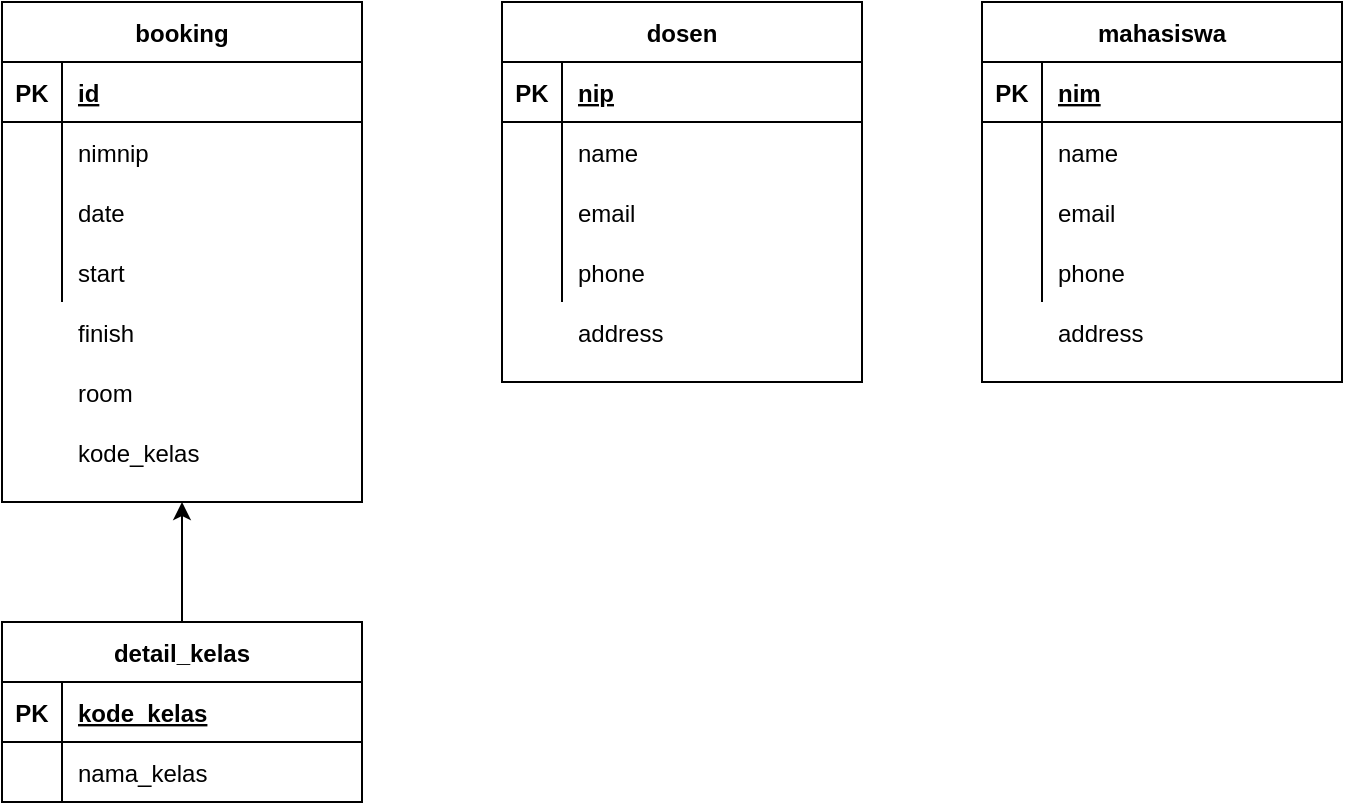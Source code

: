 <mxfile version="13.5.3" type="device" pages="3"><diagram id="DyKGIE7Iw7CfSMAH9uAP" name="ERD"><mxGraphModel dx="1038" dy="580" grid="1" gridSize="10" guides="1" tooltips="1" connect="1" arrows="1" fold="1" page="1" pageScale="1" pageWidth="850" pageHeight="1100" math="0" shadow="0"><root><mxCell id="0"/><mxCell id="1" parent="0"/><mxCell id="egREEhlXbjV6T-E9Q2Jv-8" value="booking" style="shape=table;startSize=30;container=1;collapsible=1;childLayout=tableLayout;fixedRows=1;rowLines=0;fontStyle=1;align=center;resizeLast=1;" parent="1" vertex="1"><mxGeometry x="60" y="40" width="180" height="250" as="geometry"/></mxCell><mxCell id="egREEhlXbjV6T-E9Q2Jv-9" value="" style="shape=partialRectangle;collapsible=0;dropTarget=0;pointerEvents=0;fillColor=none;top=0;left=0;bottom=1;right=0;points=[[0,0.5],[1,0.5]];portConstraint=eastwest;" parent="egREEhlXbjV6T-E9Q2Jv-8" vertex="1"><mxGeometry y="30" width="180" height="30" as="geometry"/></mxCell><mxCell id="egREEhlXbjV6T-E9Q2Jv-10" value="PK" style="shape=partialRectangle;connectable=0;fillColor=none;top=0;left=0;bottom=0;right=0;fontStyle=1;overflow=hidden;" parent="egREEhlXbjV6T-E9Q2Jv-9" vertex="1"><mxGeometry width="30" height="30" as="geometry"/></mxCell><mxCell id="egREEhlXbjV6T-E9Q2Jv-11" value="id" style="shape=partialRectangle;connectable=0;fillColor=none;top=0;left=0;bottom=0;right=0;align=left;spacingLeft=6;fontStyle=5;overflow=hidden;" parent="egREEhlXbjV6T-E9Q2Jv-9" vertex="1"><mxGeometry x="30" width="150" height="30" as="geometry"/></mxCell><mxCell id="egREEhlXbjV6T-E9Q2Jv-12" value="" style="shape=partialRectangle;collapsible=0;dropTarget=0;pointerEvents=0;fillColor=none;top=0;left=0;bottom=0;right=0;points=[[0,0.5],[1,0.5]];portConstraint=eastwest;" parent="egREEhlXbjV6T-E9Q2Jv-8" vertex="1"><mxGeometry y="60" width="180" height="30" as="geometry"/></mxCell><mxCell id="egREEhlXbjV6T-E9Q2Jv-13" value="" style="shape=partialRectangle;connectable=0;fillColor=none;top=0;left=0;bottom=0;right=0;editable=1;overflow=hidden;" parent="egREEhlXbjV6T-E9Q2Jv-12" vertex="1"><mxGeometry width="30" height="30" as="geometry"/></mxCell><mxCell id="egREEhlXbjV6T-E9Q2Jv-14" value="nimnip" style="shape=partialRectangle;connectable=0;fillColor=none;top=0;left=0;bottom=0;right=0;align=left;spacingLeft=6;overflow=hidden;" parent="egREEhlXbjV6T-E9Q2Jv-12" vertex="1"><mxGeometry x="30" width="150" height="30" as="geometry"/></mxCell><mxCell id="egREEhlXbjV6T-E9Q2Jv-15" value="" style="shape=partialRectangle;collapsible=0;dropTarget=0;pointerEvents=0;fillColor=none;top=0;left=0;bottom=0;right=0;points=[[0,0.5],[1,0.5]];portConstraint=eastwest;" parent="egREEhlXbjV6T-E9Q2Jv-8" vertex="1"><mxGeometry y="90" width="180" height="30" as="geometry"/></mxCell><mxCell id="egREEhlXbjV6T-E9Q2Jv-16" value="" style="shape=partialRectangle;connectable=0;fillColor=none;top=0;left=0;bottom=0;right=0;editable=1;overflow=hidden;" parent="egREEhlXbjV6T-E9Q2Jv-15" vertex="1"><mxGeometry width="30" height="30" as="geometry"/></mxCell><mxCell id="egREEhlXbjV6T-E9Q2Jv-17" value="date" style="shape=partialRectangle;connectable=0;fillColor=none;top=0;left=0;bottom=0;right=0;align=left;spacingLeft=6;overflow=hidden;" parent="egREEhlXbjV6T-E9Q2Jv-15" vertex="1"><mxGeometry x="30" width="150" height="30" as="geometry"/></mxCell><mxCell id="egREEhlXbjV6T-E9Q2Jv-18" value="" style="shape=partialRectangle;collapsible=0;dropTarget=0;pointerEvents=0;fillColor=none;top=0;left=0;bottom=0;right=0;points=[[0,0.5],[1,0.5]];portConstraint=eastwest;" parent="egREEhlXbjV6T-E9Q2Jv-8" vertex="1"><mxGeometry y="120" width="180" height="30" as="geometry"/></mxCell><mxCell id="egREEhlXbjV6T-E9Q2Jv-19" value="" style="shape=partialRectangle;connectable=0;fillColor=none;top=0;left=0;bottom=0;right=0;editable=1;overflow=hidden;" parent="egREEhlXbjV6T-E9Q2Jv-18" vertex="1"><mxGeometry width="30" height="30" as="geometry"/></mxCell><mxCell id="egREEhlXbjV6T-E9Q2Jv-20" value="start" style="shape=partialRectangle;connectable=0;fillColor=none;top=0;left=0;bottom=0;right=0;align=left;spacingLeft=6;overflow=hidden;" parent="egREEhlXbjV6T-E9Q2Jv-18" vertex="1"><mxGeometry x="30" width="150" height="30" as="geometry"/></mxCell><mxCell id="egREEhlXbjV6T-E9Q2Jv-21" value="finish" style="shape=partialRectangle;connectable=0;fillColor=none;top=0;left=0;bottom=0;right=0;align=left;spacingLeft=6;overflow=hidden;" parent="1" vertex="1"><mxGeometry x="90" y="190" width="150" height="30" as="geometry"/></mxCell><mxCell id="egREEhlXbjV6T-E9Q2Jv-22" value="room" style="shape=partialRectangle;connectable=0;fillColor=none;top=0;left=0;bottom=0;right=0;align=left;spacingLeft=6;overflow=hidden;" parent="1" vertex="1"><mxGeometry x="90" y="220" width="150" height="30" as="geometry"/></mxCell><mxCell id="egREEhlXbjV6T-E9Q2Jv-82" value="address" style="shape=partialRectangle;connectable=0;fillColor=none;top=0;left=0;bottom=0;right=0;align=left;spacingLeft=6;overflow=hidden;" parent="1" vertex="1"><mxGeometry x="340" y="190" width="150" height="30" as="geometry"/></mxCell><mxCell id="egREEhlXbjV6T-E9Q2Jv-83" value="mahasiswa" style="shape=table;startSize=30;container=1;collapsible=1;childLayout=tableLayout;fixedRows=1;rowLines=0;fontStyle=1;align=center;resizeLast=1;" parent="1" vertex="1"><mxGeometry x="550" y="40" width="180" height="190" as="geometry"/></mxCell><mxCell id="egREEhlXbjV6T-E9Q2Jv-84" value="" style="shape=partialRectangle;collapsible=0;dropTarget=0;pointerEvents=0;fillColor=none;top=0;left=0;bottom=1;right=0;points=[[0,0.5],[1,0.5]];portConstraint=eastwest;" parent="egREEhlXbjV6T-E9Q2Jv-83" vertex="1"><mxGeometry y="30" width="180" height="30" as="geometry"/></mxCell><mxCell id="egREEhlXbjV6T-E9Q2Jv-85" value="PK" style="shape=partialRectangle;connectable=0;fillColor=none;top=0;left=0;bottom=0;right=0;fontStyle=1;overflow=hidden;" parent="egREEhlXbjV6T-E9Q2Jv-84" vertex="1"><mxGeometry width="30" height="30" as="geometry"/></mxCell><mxCell id="egREEhlXbjV6T-E9Q2Jv-86" value="nim" style="shape=partialRectangle;connectable=0;fillColor=none;top=0;left=0;bottom=0;right=0;align=left;spacingLeft=6;fontStyle=5;overflow=hidden;" parent="egREEhlXbjV6T-E9Q2Jv-84" vertex="1"><mxGeometry x="30" width="150" height="30" as="geometry"/></mxCell><mxCell id="egREEhlXbjV6T-E9Q2Jv-87" value="" style="shape=partialRectangle;collapsible=0;dropTarget=0;pointerEvents=0;fillColor=none;top=0;left=0;bottom=0;right=0;points=[[0,0.5],[1,0.5]];portConstraint=eastwest;" parent="egREEhlXbjV6T-E9Q2Jv-83" vertex="1"><mxGeometry y="60" width="180" height="30" as="geometry"/></mxCell><mxCell id="egREEhlXbjV6T-E9Q2Jv-88" value="" style="shape=partialRectangle;connectable=0;fillColor=none;top=0;left=0;bottom=0;right=0;editable=1;overflow=hidden;" parent="egREEhlXbjV6T-E9Q2Jv-87" vertex="1"><mxGeometry width="30" height="30" as="geometry"/></mxCell><mxCell id="egREEhlXbjV6T-E9Q2Jv-89" value="name" style="shape=partialRectangle;connectable=0;fillColor=none;top=0;left=0;bottom=0;right=0;align=left;spacingLeft=6;overflow=hidden;" parent="egREEhlXbjV6T-E9Q2Jv-87" vertex="1"><mxGeometry x="30" width="150" height="30" as="geometry"/></mxCell><mxCell id="egREEhlXbjV6T-E9Q2Jv-90" value="" style="shape=partialRectangle;collapsible=0;dropTarget=0;pointerEvents=0;fillColor=none;top=0;left=0;bottom=0;right=0;points=[[0,0.5],[1,0.5]];portConstraint=eastwest;" parent="egREEhlXbjV6T-E9Q2Jv-83" vertex="1"><mxGeometry y="90" width="180" height="30" as="geometry"/></mxCell><mxCell id="egREEhlXbjV6T-E9Q2Jv-91" value="" style="shape=partialRectangle;connectable=0;fillColor=none;top=0;left=0;bottom=0;right=0;editable=1;overflow=hidden;" parent="egREEhlXbjV6T-E9Q2Jv-90" vertex="1"><mxGeometry width="30" height="30" as="geometry"/></mxCell><mxCell id="egREEhlXbjV6T-E9Q2Jv-92" value="email" style="shape=partialRectangle;connectable=0;fillColor=none;top=0;left=0;bottom=0;right=0;align=left;spacingLeft=6;overflow=hidden;" parent="egREEhlXbjV6T-E9Q2Jv-90" vertex="1"><mxGeometry x="30" width="150" height="30" as="geometry"/></mxCell><mxCell id="egREEhlXbjV6T-E9Q2Jv-93" value="" style="shape=partialRectangle;collapsible=0;dropTarget=0;pointerEvents=0;fillColor=none;top=0;left=0;bottom=0;right=0;points=[[0,0.5],[1,0.5]];portConstraint=eastwest;" parent="egREEhlXbjV6T-E9Q2Jv-83" vertex="1"><mxGeometry y="120" width="180" height="30" as="geometry"/></mxCell><mxCell id="egREEhlXbjV6T-E9Q2Jv-94" value="" style="shape=partialRectangle;connectable=0;fillColor=none;top=0;left=0;bottom=0;right=0;editable=1;overflow=hidden;" parent="egREEhlXbjV6T-E9Q2Jv-93" vertex="1"><mxGeometry width="30" height="30" as="geometry"/></mxCell><mxCell id="egREEhlXbjV6T-E9Q2Jv-95" value="phone" style="shape=partialRectangle;connectable=0;fillColor=none;top=0;left=0;bottom=0;right=0;align=left;spacingLeft=6;overflow=hidden;" parent="egREEhlXbjV6T-E9Q2Jv-93" vertex="1"><mxGeometry x="30" width="150" height="30" as="geometry"/></mxCell><mxCell id="egREEhlXbjV6T-E9Q2Jv-96" value="address" style="shape=partialRectangle;connectable=0;fillColor=none;top=0;left=0;bottom=0;right=0;align=left;spacingLeft=6;overflow=hidden;" parent="1" vertex="1"><mxGeometry x="580" y="190" width="150" height="30" as="geometry"/></mxCell><mxCell id="egREEhlXbjV6T-E9Q2Jv-98" style="edgeStyle=orthogonalEdgeStyle;rounded=0;orthogonalLoop=1;jettySize=auto;html=1;" parent="1" source="egREEhlXbjV6T-E9Q2Jv-49" edge="1"><mxGeometry relative="1" as="geometry"><mxPoint x="150" y="290" as="targetPoint"/></mxGeometry></mxCell><mxCell id="egREEhlXbjV6T-E9Q2Jv-99" value="kode_kelas" style="shape=partialRectangle;connectable=0;fillColor=none;top=0;left=0;bottom=0;right=0;align=left;spacingLeft=6;overflow=hidden;" parent="1" vertex="1"><mxGeometry x="90" y="250" width="150" height="30" as="geometry"/></mxCell><mxCell id="egREEhlXbjV6T-E9Q2Jv-49" value="detail_kelas" style="shape=table;startSize=30;container=1;collapsible=1;childLayout=tableLayout;fixedRows=1;rowLines=0;fontStyle=1;align=center;resizeLast=1;" parent="1" vertex="1"><mxGeometry x="60" y="350" width="180" height="90" as="geometry"/></mxCell><mxCell id="egREEhlXbjV6T-E9Q2Jv-50" value="" style="shape=partialRectangle;collapsible=0;dropTarget=0;pointerEvents=0;fillColor=none;top=0;left=0;bottom=1;right=0;points=[[0,0.5],[1,0.5]];portConstraint=eastwest;" parent="egREEhlXbjV6T-E9Q2Jv-49" vertex="1"><mxGeometry y="30" width="180" height="30" as="geometry"/></mxCell><mxCell id="egREEhlXbjV6T-E9Q2Jv-51" value="PK" style="shape=partialRectangle;connectable=0;fillColor=none;top=0;left=0;bottom=0;right=0;fontStyle=1;overflow=hidden;" parent="egREEhlXbjV6T-E9Q2Jv-50" vertex="1"><mxGeometry width="30" height="30" as="geometry"/></mxCell><mxCell id="egREEhlXbjV6T-E9Q2Jv-52" value="kode_kelas" style="shape=partialRectangle;connectable=0;fillColor=none;top=0;left=0;bottom=0;right=0;align=left;spacingLeft=6;fontStyle=5;overflow=hidden;" parent="egREEhlXbjV6T-E9Q2Jv-50" vertex="1"><mxGeometry x="30" width="150" height="30" as="geometry"/></mxCell><mxCell id="egREEhlXbjV6T-E9Q2Jv-53" value="" style="shape=partialRectangle;collapsible=0;dropTarget=0;pointerEvents=0;fillColor=none;top=0;left=0;bottom=0;right=0;points=[[0,0.5],[1,0.5]];portConstraint=eastwest;" parent="egREEhlXbjV6T-E9Q2Jv-49" vertex="1"><mxGeometry y="60" width="180" height="30" as="geometry"/></mxCell><mxCell id="egREEhlXbjV6T-E9Q2Jv-54" value="" style="shape=partialRectangle;connectable=0;fillColor=none;top=0;left=0;bottom=0;right=0;editable=1;overflow=hidden;" parent="egREEhlXbjV6T-E9Q2Jv-53" vertex="1"><mxGeometry width="30" height="30" as="geometry"/></mxCell><mxCell id="egREEhlXbjV6T-E9Q2Jv-55" value="nama_kelas" style="shape=partialRectangle;connectable=0;fillColor=none;top=0;left=0;bottom=0;right=0;align=left;spacingLeft=6;overflow=hidden;" parent="egREEhlXbjV6T-E9Q2Jv-53" vertex="1"><mxGeometry x="30" width="150" height="30" as="geometry"/></mxCell><mxCell id="egREEhlXbjV6T-E9Q2Jv-23" value="dosen" style="shape=table;startSize=30;container=1;collapsible=1;childLayout=tableLayout;fixedRows=1;rowLines=0;fontStyle=1;align=center;resizeLast=1;" parent="1" vertex="1"><mxGeometry x="310" y="40" width="180" height="190" as="geometry"/></mxCell><mxCell id="egREEhlXbjV6T-E9Q2Jv-24" value="" style="shape=partialRectangle;collapsible=0;dropTarget=0;pointerEvents=0;fillColor=none;top=0;left=0;bottom=1;right=0;points=[[0,0.5],[1,0.5]];portConstraint=eastwest;" parent="egREEhlXbjV6T-E9Q2Jv-23" vertex="1"><mxGeometry y="30" width="180" height="30" as="geometry"/></mxCell><mxCell id="egREEhlXbjV6T-E9Q2Jv-25" value="PK" style="shape=partialRectangle;connectable=0;fillColor=none;top=0;left=0;bottom=0;right=0;fontStyle=1;overflow=hidden;" parent="egREEhlXbjV6T-E9Q2Jv-24" vertex="1"><mxGeometry width="30" height="30" as="geometry"/></mxCell><mxCell id="egREEhlXbjV6T-E9Q2Jv-26" value="nip" style="shape=partialRectangle;connectable=0;fillColor=none;top=0;left=0;bottom=0;right=0;align=left;spacingLeft=6;fontStyle=5;overflow=hidden;" parent="egREEhlXbjV6T-E9Q2Jv-24" vertex="1"><mxGeometry x="30" width="150" height="30" as="geometry"/></mxCell><mxCell id="egREEhlXbjV6T-E9Q2Jv-27" value="" style="shape=partialRectangle;collapsible=0;dropTarget=0;pointerEvents=0;fillColor=none;top=0;left=0;bottom=0;right=0;points=[[0,0.5],[1,0.5]];portConstraint=eastwest;" parent="egREEhlXbjV6T-E9Q2Jv-23" vertex="1"><mxGeometry y="60" width="180" height="30" as="geometry"/></mxCell><mxCell id="egREEhlXbjV6T-E9Q2Jv-28" value="" style="shape=partialRectangle;connectable=0;fillColor=none;top=0;left=0;bottom=0;right=0;editable=1;overflow=hidden;" parent="egREEhlXbjV6T-E9Q2Jv-27" vertex="1"><mxGeometry width="30" height="30" as="geometry"/></mxCell><mxCell id="egREEhlXbjV6T-E9Q2Jv-29" value="name" style="shape=partialRectangle;connectable=0;fillColor=none;top=0;left=0;bottom=0;right=0;align=left;spacingLeft=6;overflow=hidden;" parent="egREEhlXbjV6T-E9Q2Jv-27" vertex="1"><mxGeometry x="30" width="150" height="30" as="geometry"/></mxCell><mxCell id="egREEhlXbjV6T-E9Q2Jv-30" value="" style="shape=partialRectangle;collapsible=0;dropTarget=0;pointerEvents=0;fillColor=none;top=0;left=0;bottom=0;right=0;points=[[0,0.5],[1,0.5]];portConstraint=eastwest;" parent="egREEhlXbjV6T-E9Q2Jv-23" vertex="1"><mxGeometry y="90" width="180" height="30" as="geometry"/></mxCell><mxCell id="egREEhlXbjV6T-E9Q2Jv-31" value="" style="shape=partialRectangle;connectable=0;fillColor=none;top=0;left=0;bottom=0;right=0;editable=1;overflow=hidden;" parent="egREEhlXbjV6T-E9Q2Jv-30" vertex="1"><mxGeometry width="30" height="30" as="geometry"/></mxCell><mxCell id="egREEhlXbjV6T-E9Q2Jv-32" value="email" style="shape=partialRectangle;connectable=0;fillColor=none;top=0;left=0;bottom=0;right=0;align=left;spacingLeft=6;overflow=hidden;" parent="egREEhlXbjV6T-E9Q2Jv-30" vertex="1"><mxGeometry x="30" width="150" height="30" as="geometry"/></mxCell><mxCell id="egREEhlXbjV6T-E9Q2Jv-33" value="" style="shape=partialRectangle;collapsible=0;dropTarget=0;pointerEvents=0;fillColor=none;top=0;left=0;bottom=0;right=0;points=[[0,0.5],[1,0.5]];portConstraint=eastwest;" parent="egREEhlXbjV6T-E9Q2Jv-23" vertex="1"><mxGeometry y="120" width="180" height="30" as="geometry"/></mxCell><mxCell id="egREEhlXbjV6T-E9Q2Jv-34" value="" style="shape=partialRectangle;connectable=0;fillColor=none;top=0;left=0;bottom=0;right=0;editable=1;overflow=hidden;" parent="egREEhlXbjV6T-E9Q2Jv-33" vertex="1"><mxGeometry width="30" height="30" as="geometry"/></mxCell><mxCell id="egREEhlXbjV6T-E9Q2Jv-35" value="phone" style="shape=partialRectangle;connectable=0;fillColor=none;top=0;left=0;bottom=0;right=0;align=left;spacingLeft=6;overflow=hidden;" parent="egREEhlXbjV6T-E9Q2Jv-33" vertex="1"><mxGeometry x="30" width="150" height="30" as="geometry"/></mxCell></root></mxGraphModel></diagram><diagram id="6UmLomBCD_YuQimJOkQb" name="BPNM"><mxGraphModel dx="1038" dy="580" grid="1" gridSize="10" guides="1" tooltips="1" connect="1" arrows="1" fold="1" page="1" pageScale="1" pageWidth="850" pageHeight="1100" math="0" shadow="0"><root><mxCell id="CzFiUynCA6ZynY07IwbW-0"/><mxCell id="CzFiUynCA6ZynY07IwbW-1" parent="CzFiUynCA6ZynY07IwbW-0"/><mxCell id="8-EL4pO9ptcJtliZ_-m_-0" value="Booking_kelas" style="swimlane;html=1;childLayout=stackLayout;resizeParent=1;resizeParentMax=0;horizontal=1;startSize=20;horizontalStack=0;" vertex="1" parent="CzFiUynCA6ZynY07IwbW-1"><mxGeometry x="40" y="60" width="780" height="380" as="geometry"/></mxCell><mxCell id="8-EL4pO9ptcJtliZ_-m_-1" value="Mahasiswa" style="swimlane;html=1;startSize=20;horizontal=0;" vertex="1" parent="8-EL4pO9ptcJtliZ_-m_-0"><mxGeometry y="20" width="780" height="120" as="geometry"/></mxCell><mxCell id="8-EL4pO9ptcJtliZ_-m_-5" value="Menyerahkan KTM" style="shape=ext;rounded=1;html=1;whiteSpace=wrap;" vertex="1" parent="8-EL4pO9ptcJtliZ_-m_-1"><mxGeometry x="90" y="40" width="80" height="50" as="geometry"/></mxCell><mxCell id="8-EL4pO9ptcJtliZ_-m_-31" style="edgeStyle=orthogonalEdgeStyle;rounded=0;orthogonalLoop=1;jettySize=auto;html=1;" edge="1" parent="8-EL4pO9ptcJtliZ_-m_-1" source="8-EL4pO9ptcJtliZ_-m_-4" target="8-EL4pO9ptcJtliZ_-m_-5"><mxGeometry relative="1" as="geometry"/></mxCell><mxCell id="8-EL4pO9ptcJtliZ_-m_-4" value="" style="shape=mxgraph.bpmn.shape;html=1;verticalLabelPosition=bottom;labelBackgroundColor=#ffffff;verticalAlign=top;align=center;perimeter=ellipsePerimeter;outlineConnect=0;outline=standard;symbol=general;" vertex="1" parent="8-EL4pO9ptcJtliZ_-m_-1"><mxGeometry x="40" y="50" width="30" height="30" as="geometry"/></mxCell><mxCell id="8-EL4pO9ptcJtliZ_-m_-2" value="Dosen" style="swimlane;html=1;startSize=20;horizontal=0;" vertex="1" parent="8-EL4pO9ptcJtliZ_-m_-0"><mxGeometry y="140" width="780" height="120" as="geometry"/></mxCell><mxCell id="8-EL4pO9ptcJtliZ_-m_-8" value="Menyebutkan data diri" style="shape=ext;rounded=1;html=1;whiteSpace=wrap;" vertex="1" parent="8-EL4pO9ptcJtliZ_-m_-2"><mxGeometry x="80" y="35" width="90" height="55" as="geometry"/></mxCell><mxCell id="8-EL4pO9ptcJtliZ_-m_-3" value="Laboran" style="swimlane;html=1;startSize=20;horizontal=0;" vertex="1" parent="8-EL4pO9ptcJtliZ_-m_-0"><mxGeometry y="260" width="780" height="120" as="geometry"/></mxCell><mxCell id="8-EL4pO9ptcJtliZ_-m_-26" style="edgeStyle=orthogonalEdgeStyle;rounded=0;orthogonalLoop=1;jettySize=auto;html=1;entryX=0;entryY=0.5;entryDx=0;entryDy=0;" edge="1" parent="8-EL4pO9ptcJtliZ_-m_-3" source="8-EL4pO9ptcJtliZ_-m_-15" target="8-EL4pO9ptcJtliZ_-m_-23"><mxGeometry relative="1" as="geometry"><Array as="points"><mxPoint x="260" y="60"/><mxPoint x="260" y="60"/></Array></mxGeometry></mxCell><mxCell id="8-EL4pO9ptcJtliZ_-m_-28" style="edgeStyle=orthogonalEdgeStyle;rounded=0;orthogonalLoop=1;jettySize=auto;html=1;" edge="1" parent="8-EL4pO9ptcJtliZ_-m_-3" source="8-EL4pO9ptcJtliZ_-m_-14" target="8-EL4pO9ptcJtliZ_-m_-27"><mxGeometry relative="1" as="geometry"/></mxCell><mxCell id="8-EL4pO9ptcJtliZ_-m_-14" value="Entry data ke formulir booking" style="shape=ext;rounded=1;html=1;whiteSpace=wrap;" vertex="1" parent="8-EL4pO9ptcJtliZ_-m_-3"><mxGeometry x="370" y="30" width="90" height="57.5" as="geometry"/></mxCell><mxCell id="8-EL4pO9ptcJtliZ_-m_-21" value="" style="shape=mxgraph.bpmn.shape;html=1;verticalLabelPosition=bottom;labelBackgroundColor=#ffffff;verticalAlign=top;align=center;perimeter=ellipsePerimeter;outlineConnect=0;outline=throwing;symbol=general;" vertex="1" parent="8-EL4pO9ptcJtliZ_-m_-3"><mxGeometry x="730" y="45" width="30" height="30" as="geometry"/></mxCell><mxCell id="8-EL4pO9ptcJtliZ_-m_-23" value="Apakah lengkap dan benar?" style="shape=mxgraph.bpmn.shape;html=1;verticalLabelPosition=bottom;labelBackgroundColor=#ffffff;verticalAlign=top;align=center;perimeter=rhombusPerimeter;background=gateway;outlineConnect=0;outline=none;symbol=parallelGw;" vertex="1" parent="8-EL4pO9ptcJtliZ_-m_-3"><mxGeometry x="280" y="40" width="40" height="40" as="geometry"/></mxCell><mxCell id="8-EL4pO9ptcJtliZ_-m_-15" value="Memeriksa data diri" style="shape=ext;rounded=1;html=1;whiteSpace=wrap;" vertex="1" parent="8-EL4pO9ptcJtliZ_-m_-3"><mxGeometry x="160" y="37.5" width="90" height="50" as="geometry"/></mxCell><mxCell id="8-EL4pO9ptcJtliZ_-m_-27" value="Cek ruangan" style="shape=mxgraph.bpmn.shape;html=1;verticalLabelPosition=bottom;labelBackgroundColor=#ffffff;verticalAlign=top;align=center;perimeter=rhombusPerimeter;background=gateway;outlineConnect=0;outline=none;symbol=parallelGw;" vertex="1" parent="8-EL4pO9ptcJtliZ_-m_-3"><mxGeometry x="480" y="37.5" width="40" height="42.5" as="geometry"/></mxCell><mxCell id="8-EL4pO9ptcJtliZ_-m_-29" style="edgeStyle=orthogonalEdgeStyle;rounded=0;orthogonalLoop=1;jettySize=auto;html=1;entryX=0.5;entryY=0;entryDx=0;entryDy=0;" edge="1" parent="8-EL4pO9ptcJtliZ_-m_-3" source="8-EL4pO9ptcJtliZ_-m_-27" target="8-EL4pO9ptcJtliZ_-m_-14"><mxGeometry relative="1" as="geometry"><mxPoint x="420" as="targetPoint"/><Array as="points"><mxPoint x="500" y="10"/><mxPoint x="415" y="10"/></Array></mxGeometry></mxCell><mxCell id="8-EL4pO9ptcJtliZ_-m_-32" style="edgeStyle=orthogonalEdgeStyle;rounded=0;orthogonalLoop=1;jettySize=auto;html=1;" edge="1" parent="8-EL4pO9ptcJtliZ_-m_-3" source="8-EL4pO9ptcJtliZ_-m_-11" target="8-EL4pO9ptcJtliZ_-m_-21"><mxGeometry relative="1" as="geometry"/></mxCell><mxCell id="8-EL4pO9ptcJtliZ_-m_-11" value="Membuat data booking" style="shape=ext;rounded=1;html=1;whiteSpace=wrap;" vertex="1" parent="8-EL4pO9ptcJtliZ_-m_-3"><mxGeometry x="550" y="30" width="90" height="60" as="geometry"/></mxCell><mxCell id="8-EL4pO9ptcJtliZ_-m_-17" style="edgeStyle=orthogonalEdgeStyle;rounded=0;orthogonalLoop=1;jettySize=auto;html=1;exitX=0.5;exitY=1;exitDx=0;exitDy=0;" edge="1" parent="8-EL4pO9ptcJtliZ_-m_-0" source="8-EL4pO9ptcJtliZ_-m_-5"><mxGeometry relative="1" as="geometry"><mxPoint x="215" y="295" as="targetPoint"/><Array as="points"><mxPoint x="170" y="110"/><mxPoint x="170" y="85"/><mxPoint x="215" y="85"/><mxPoint x="215" y="295"/></Array></mxGeometry></mxCell><mxCell id="8-EL4pO9ptcJtliZ_-m_-20" style="edgeStyle=orthogonalEdgeStyle;rounded=0;orthogonalLoop=1;jettySize=auto;html=1;exitX=1;exitY=0.5;exitDx=0;exitDy=0;entryX=0.25;entryY=0;entryDx=0;entryDy=0;" edge="1" parent="8-EL4pO9ptcJtliZ_-m_-0" source="8-EL4pO9ptcJtliZ_-m_-8" target="8-EL4pO9ptcJtliZ_-m_-15"><mxGeometry relative="1" as="geometry"><Array as="points"><mxPoint x="183" y="203"/><mxPoint x="183" y="264"/></Array></mxGeometry></mxCell><mxCell id="8-EL4pO9ptcJtliZ_-m_-24" style="edgeStyle=orthogonalEdgeStyle;rounded=0;orthogonalLoop=1;jettySize=auto;html=1;exitX=0.5;exitY=0;exitDx=0;exitDy=0;entryX=1;entryY=0.2;entryDx=0;entryDy=0;entryPerimeter=0;" edge="1" parent="8-EL4pO9ptcJtliZ_-m_-0" source="8-EL4pO9ptcJtliZ_-m_-23" target="8-EL4pO9ptcJtliZ_-m_-5"><mxGeometry relative="1" as="geometry"><mxPoint x="180" y="70" as="targetPoint"/><Array as="points"><mxPoint x="300" y="70"/></Array></mxGeometry></mxCell><mxCell id="8-EL4pO9ptcJtliZ_-m_-6" value="Task" style="shape=ext;rounded=1;html=1;whiteSpace=wrap;" vertex="1" parent="CzFiUynCA6ZynY07IwbW-1"><mxGeometry x="150" y="470" width="120" height="80" as="geometry"/></mxCell><mxCell id="8-EL4pO9ptcJtliZ_-m_-7" value="Task" style="shape=ext;rounded=1;html=1;whiteSpace=wrap;" vertex="1" parent="CzFiUynCA6ZynY07IwbW-1"><mxGeometry x="140" y="490" width="120" height="80" as="geometry"/></mxCell><mxCell id="8-EL4pO9ptcJtliZ_-m_-9" value="Task" style="shape=ext;rounded=1;html=1;whiteSpace=wrap;" vertex="1" parent="CzFiUynCA6ZynY07IwbW-1"><mxGeometry x="650" y="500" width="120" height="80" as="geometry"/></mxCell><mxCell id="8-EL4pO9ptcJtliZ_-m_-10" value="Task" style="shape=ext;rounded=1;html=1;whiteSpace=wrap;" vertex="1" parent="CzFiUynCA6ZynY07IwbW-1"><mxGeometry x="580" y="480" width="120" height="80" as="geometry"/></mxCell><mxCell id="8-EL4pO9ptcJtliZ_-m_-12" value="Task" style="shape=ext;rounded=1;html=1;whiteSpace=wrap;" vertex="1" parent="CzFiUynCA6ZynY07IwbW-1"><mxGeometry x="330" y="460" width="120" height="80" as="geometry"/></mxCell><mxCell id="8-EL4pO9ptcJtliZ_-m_-13" value="Task" style="shape=ext;rounded=1;html=1;whiteSpace=wrap;" vertex="1" parent="CzFiUynCA6ZynY07IwbW-1"><mxGeometry x="365" y="460" width="120" height="80" as="geometry"/></mxCell><mxCell id="8-EL4pO9ptcJtliZ_-m_-25" style="edgeStyle=orthogonalEdgeStyle;rounded=0;orthogonalLoop=1;jettySize=auto;html=1;" edge="1" parent="CzFiUynCA6ZynY07IwbW-1" source="8-EL4pO9ptcJtliZ_-m_-23"><mxGeometry relative="1" as="geometry"><mxPoint x="410" y="370" as="targetPoint"/><Array as="points"><mxPoint x="385" y="380"/><mxPoint x="385" y="370"/><mxPoint x="410" y="370"/></Array></mxGeometry></mxCell><mxCell id="8-EL4pO9ptcJtliZ_-m_-30" style="edgeStyle=orthogonalEdgeStyle;rounded=0;orthogonalLoop=1;jettySize=auto;html=1;" edge="1" parent="CzFiUynCA6ZynY07IwbW-1" source="8-EL4pO9ptcJtliZ_-m_-27"><mxGeometry relative="1" as="geometry"><mxPoint x="590" y="378.75" as="targetPoint"/></mxGeometry></mxCell></root></mxGraphModel></diagram><diagram id="6AipV13vBAVBNpc12VvX" name="Use Case"><mxGraphModel dx="1038" dy="580" grid="1" gridSize="10" guides="1" tooltips="1" connect="1" arrows="1" fold="1" page="1" pageScale="1" pageWidth="850" pageHeight="1100" math="0" shadow="0"><root><mxCell id="mGZNP5IyynOKfZQIqvfh-0"/><mxCell id="mGZNP5IyynOKfZQIqvfh-1" parent="mGZNP5IyynOKfZQIqvfh-0"/><mxCell id="CDPNoiZJdFlq6gG27AvR-0" value="Laboran" style="shape=umlActor;verticalLabelPosition=bottom;verticalAlign=top;html=1;outlineConnect=0;labelPosition=center;align=center;" parent="mGZNP5IyynOKfZQIqvfh-1" vertex="1"><mxGeometry x="110" y="250" width="30" height="60" as="geometry"/></mxCell><mxCell id="CDPNoiZJdFlq6gG27AvR-2" value="" style="rounded=0;whiteSpace=wrap;html=1;" parent="mGZNP5IyynOKfZQIqvfh-1" vertex="1"><mxGeometry x="258.75" y="70" width="360" height="370" as="geometry"/></mxCell><mxCell id="CDPNoiZJdFlq6gG27AvR-3" value="Login" style="ellipse;whiteSpace=wrap;html=1;" parent="mGZNP5IyynOKfZQIqvfh-1" vertex="1"><mxGeometry x="372.5" y="100" width="127.5" height="30" as="geometry"/></mxCell><mxCell id="EkLmY6VEm0Ac-O53Jjfc-2" style="rounded=0;orthogonalLoop=1;jettySize=auto;html=1;entryX=0;entryY=0.5;entryDx=0;entryDy=0;" edge="1" parent="mGZNP5IyynOKfZQIqvfh-1" source="CDPNoiZJdFlq6gG27AvR-0" target="CDPNoiZJdFlq6gG27AvR-3"><mxGeometry relative="1" as="geometry"><mxPoint x="260" y="130" as="targetPoint"/><Array as="points"/></mxGeometry></mxCell><mxCell id="EkLmY6VEm0Ac-O53Jjfc-4" value="Input data" style="ellipse;whiteSpace=wrap;html=1;" vertex="1" parent="mGZNP5IyynOKfZQIqvfh-1"><mxGeometry x="396.25" y="160" width="85" height="20" as="geometry"/></mxCell><mxCell id="EkLmY6VEm0Ac-O53Jjfc-5" value="Update data" style="ellipse;whiteSpace=wrap;html=1;" vertex="1" parent="mGZNP5IyynOKfZQIqvfh-1"><mxGeometry x="311.25" y="190" width="85" height="20" as="geometry"/></mxCell><mxCell id="EkLmY6VEm0Ac-O53Jjfc-8" value="Kelola data anggota" style="ellipse;whiteSpace=wrap;html=1;" vertex="1" parent="mGZNP5IyynOKfZQIqvfh-1"><mxGeometry x="365" y="250" width="147.5" height="40" as="geometry"/></mxCell><mxCell id="EkLmY6VEm0Ac-O53Jjfc-10" value="Delete data" style="ellipse;whiteSpace=wrap;html=1;" vertex="1" parent="mGZNP5IyynOKfZQIqvfh-1"><mxGeometry x="480" y="190" width="80" height="20" as="geometry"/></mxCell><mxCell id="EkLmY6VEm0Ac-O53Jjfc-15" style="edgeStyle=none;rounded=0;orthogonalLoop=1;jettySize=auto;html=1;entryX=0;entryY=0.5;entryDx=0;entryDy=0;" edge="1" parent="mGZNP5IyynOKfZQIqvfh-1" source="CDPNoiZJdFlq6gG27AvR-0" target="EkLmY6VEm0Ac-O53Jjfc-8"><mxGeometry relative="1" as="geometry"/></mxCell><mxCell id="EkLmY6VEm0Ac-O53Jjfc-26" style="edgeStyle=none;rounded=0;orthogonalLoop=1;jettySize=auto;html=1;exitX=1.004;exitY=0.345;exitDx=0;exitDy=0;exitPerimeter=0;" edge="1" parent="mGZNP5IyynOKfZQIqvfh-1" source="EkLmY6VEm0Ac-O53Jjfc-16" target="EkLmY6VEm0Ac-O53Jjfc-24"><mxGeometry relative="1" as="geometry"/></mxCell><mxCell id="EkLmY6VEm0Ac-O53Jjfc-27" style="edgeStyle=none;rounded=0;orthogonalLoop=1;jettySize=auto;html=1;exitX=1;exitY=0.5;exitDx=0;exitDy=0;" edge="1" parent="mGZNP5IyynOKfZQIqvfh-1" source="EkLmY6VEm0Ac-O53Jjfc-16" target="EkLmY6VEm0Ac-O53Jjfc-25"><mxGeometry relative="1" as="geometry"/></mxCell><mxCell id="EkLmY6VEm0Ac-O53Jjfc-16" value="Kelola data booking" style="ellipse;whiteSpace=wrap;html=1;" vertex="1" parent="mGZNP5IyynOKfZQIqvfh-1"><mxGeometry x="366.25" y="330" width="140" height="40" as="geometry"/></mxCell><mxCell id="EkLmY6VEm0Ac-O53Jjfc-19" value="Extend" style="endArrow=classic;html=1;entryX=0.711;entryY=1.11;entryDx=0;entryDy=0;entryPerimeter=0;" edge="1" parent="mGZNP5IyynOKfZQIqvfh-1" source="EkLmY6VEm0Ac-O53Jjfc-8" target="EkLmY6VEm0Ac-O53Jjfc-5"><mxGeometry relative="1" as="geometry"><mxPoint x="425" y="200" as="sourcePoint"/><mxPoint x="520" y="450" as="targetPoint"/><Array as="points"/></mxGeometry></mxCell><mxCell id="EkLmY6VEm0Ac-O53Jjfc-21" value="Extend" style="endArrow=classic;html=1;entryX=0.5;entryY=1;entryDx=0;entryDy=0;exitX=0.5;exitY=0;exitDx=0;exitDy=0;" edge="1" parent="mGZNP5IyynOKfZQIqvfh-1" source="EkLmY6VEm0Ac-O53Jjfc-8" target="EkLmY6VEm0Ac-O53Jjfc-4"><mxGeometry relative="1" as="geometry"><mxPoint x="435" y="210" as="sourcePoint"/><mxPoint x="370.435" y="192.2" as="targetPoint"/><Array as="points"/></mxGeometry></mxCell><mxCell id="EkLmY6VEm0Ac-O53Jjfc-22" value="Extend" style="endArrow=classic;html=1;exitX=1;exitY=0;exitDx=0;exitDy=0;" edge="1" parent="mGZNP5IyynOKfZQIqvfh-1" source="EkLmY6VEm0Ac-O53Jjfc-8" target="EkLmY6VEm0Ac-O53Jjfc-10"><mxGeometry relative="1" as="geometry"><mxPoint x="445" y="220" as="sourcePoint"/><mxPoint x="380.435" y="202.2" as="targetPoint"/><Array as="points"/></mxGeometry></mxCell><mxCell id="EkLmY6VEm0Ac-O53Jjfc-23" style="edgeStyle=none;rounded=0;orthogonalLoop=1;jettySize=auto;html=1;entryX=0;entryY=0.5;entryDx=0;entryDy=0;" edge="1" parent="mGZNP5IyynOKfZQIqvfh-1" source="CDPNoiZJdFlq6gG27AvR-0" target="EkLmY6VEm0Ac-O53Jjfc-16"><mxGeometry relative="1" as="geometry"/></mxCell><mxCell id="EkLmY6VEm0Ac-O53Jjfc-24" value="Dosen" style="shape=umlActor;verticalLabelPosition=bottom;verticalAlign=top;html=1;outlineConnect=0;" vertex="1" parent="mGZNP5IyynOKfZQIqvfh-1"><mxGeometry x="670" y="240" width="30" height="60" as="geometry"/></mxCell><mxCell id="EkLmY6VEm0Ac-O53Jjfc-25" value="Mahasiswa" style="shape=umlActor;verticalLabelPosition=bottom;verticalAlign=top;html=1;outlineConnect=0;" vertex="1" parent="mGZNP5IyynOKfZQIqvfh-1"><mxGeometry x="670" y="350" width="30" height="60" as="geometry"/></mxCell></root></mxGraphModel></diagram></mxfile>